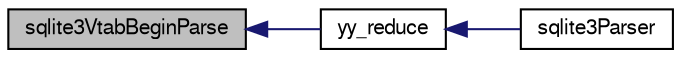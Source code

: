 digraph "sqlite3VtabBeginParse"
{
  edge [fontname="FreeSans",fontsize="10",labelfontname="FreeSans",labelfontsize="10"];
  node [fontname="FreeSans",fontsize="10",shape=record];
  rankdir="LR";
  Node801561 [label="sqlite3VtabBeginParse",height=0.2,width=0.4,color="black", fillcolor="grey75", style="filled", fontcolor="black"];
  Node801561 -> Node801562 [dir="back",color="midnightblue",fontsize="10",style="solid",fontname="FreeSans"];
  Node801562 [label="yy_reduce",height=0.2,width=0.4,color="black", fillcolor="white", style="filled",URL="$sqlite3_8c.html#a7c419a9b25711c666a9a2449ef377f14"];
  Node801562 -> Node801563 [dir="back",color="midnightblue",fontsize="10",style="solid",fontname="FreeSans"];
  Node801563 [label="sqlite3Parser",height=0.2,width=0.4,color="black", fillcolor="white", style="filled",URL="$sqlite3_8c.html#a0327d71a5fabe0b6a343d78a2602e72a"];
}
